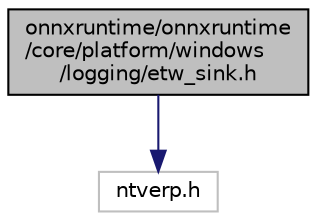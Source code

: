 digraph "onnxruntime/onnxruntime/core/platform/windows/logging/etw_sink.h"
{
  edge [fontname="Helvetica",fontsize="10",labelfontname="Helvetica",labelfontsize="10"];
  node [fontname="Helvetica",fontsize="10",shape=record];
  Node0 [label="onnxruntime/onnxruntime\l/core/platform/windows\l/logging/etw_sink.h",height=0.2,width=0.4,color="black", fillcolor="grey75", style="filled", fontcolor="black"];
  Node0 -> Node1 [color="midnightblue",fontsize="10",style="solid"];
  Node1 [label="ntverp.h",height=0.2,width=0.4,color="grey75", fillcolor="white", style="filled"];
}
